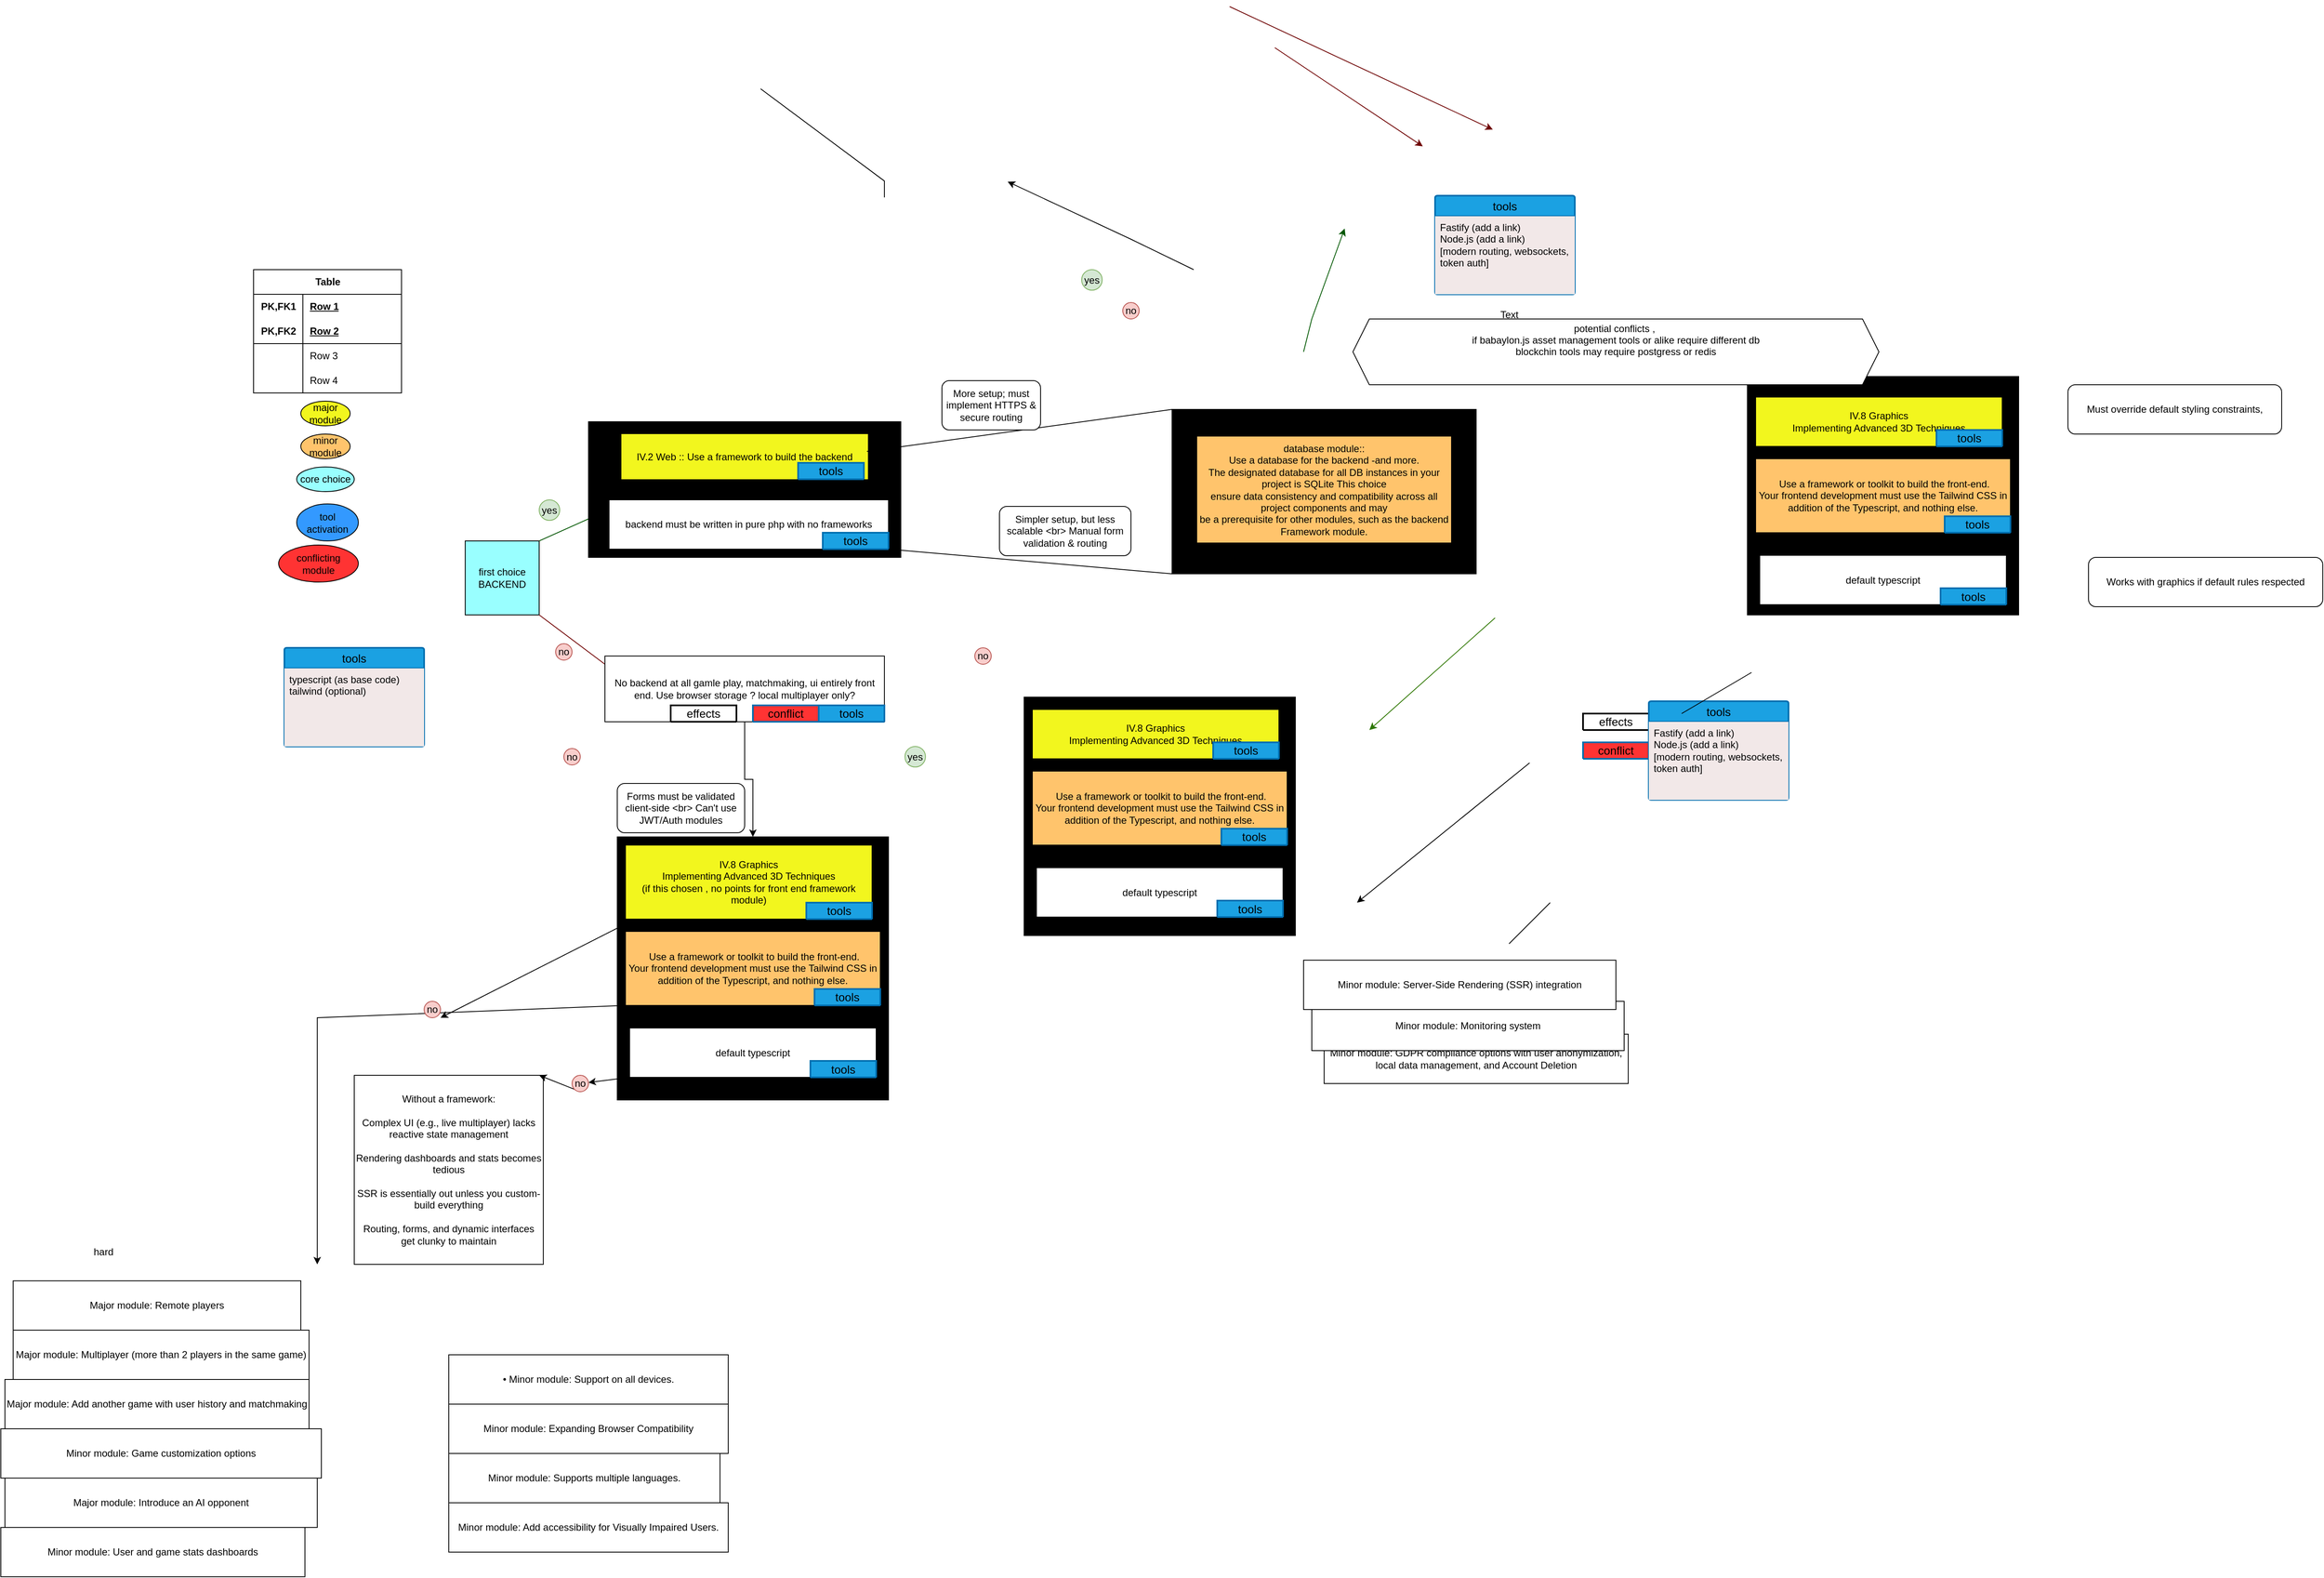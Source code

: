 <mxfile version="28.0.6">
  <diagram name="Page-1" id="Ymi0RUkjMWENUb1TxihJ">
    <mxGraphModel dx="1938" dy="1643" grid="1" gridSize="10" guides="1" tooltips="1" connect="1" arrows="1" fold="1" page="1" pageScale="1" pageWidth="850" pageHeight="1100" math="0" shadow="0">
      <root>
        <mxCell id="0" />
        <mxCell id="1" parent="0" />
        <mxCell id="C1lKtvfjvzhaC3hKCN_N-85" value="" style="rounded=0;whiteSpace=wrap;html=1;fillColor=light-dark(#99FFFF,#EDEDED);gradientColor=#FFFFFF;" parent="1" vertex="1">
          <mxGeometry x="890" y="40" width="370" height="200" as="geometry" />
        </mxCell>
        <mxCell id="C1lKtvfjvzhaC3hKCN_N-8" value="no" style="ellipse;whiteSpace=wrap;html=1;aspect=fixed;fillColor=#f8cecc;strokeColor=#b85450;" parent="1" vertex="1">
          <mxGeometry x="140" y="325" width="20" height="20" as="geometry" />
        </mxCell>
        <mxCell id="C1lKtvfjvzhaC3hKCN_N-7" value="yes" style="ellipse;whiteSpace=wrap;html=1;aspect=fixed;fillColor=#d5e8d4;strokeColor=#82b366;container=0;" parent="1" vertex="1">
          <mxGeometry x="120" y="150" width="25" height="25" as="geometry" />
        </mxCell>
        <mxCell id="C1lKtvfjvzhaC3hKCN_N-1" value="first choice&lt;div&gt;BACKEND&lt;/div&gt;" style="whiteSpace=wrap;html=1;aspect=fixed;fillColor=light-dark(#99FFFF,#EDEDED);" parent="1" vertex="1">
          <mxGeometry x="30" y="200" width="90" height="90" as="geometry" />
        </mxCell>
        <mxCell id="C1lKtvfjvzhaC3hKCN_N-3" value="" style="endArrow=none;html=1;rounded=0;exitX=1;exitY=0;exitDx=0;exitDy=0;fillColor=#008a00;strokeColor=#005700;entryX=0.007;entryY=0.709;entryDx=0;entryDy=0;entryPerimeter=0;" parent="1" source="C1lKtvfjvzhaC3hKCN_N-1" target="C1lKtvfjvzhaC3hKCN_N-22" edge="1">
          <mxGeometry width="50" height="50" relative="1" as="geometry">
            <mxPoint x="140" y="190" as="sourcePoint" />
            <mxPoint x="190" y="140" as="targetPoint" />
          </mxGeometry>
        </mxCell>
        <mxCell id="C1lKtvfjvzhaC3hKCN_N-4" value="" style="endArrow=none;html=1;rounded=0;exitX=1;exitY=1;exitDx=0;exitDy=0;fillColor=#a20025;strokeColor=#6F0000;" parent="1" source="C1lKtvfjvzhaC3hKCN_N-1" edge="1">
          <mxGeometry width="50" height="50" relative="1" as="geometry">
            <mxPoint x="140" y="290" as="sourcePoint" />
            <mxPoint x="200" y="350" as="targetPoint" />
          </mxGeometry>
        </mxCell>
        <mxCell id="C1lKtvfjvzhaC3hKCN_N-9" value="major module" style="ellipse;whiteSpace=wrap;html=1;fillColor=light-dark(#F2F61E,#EDEDED);" parent="1" vertex="1">
          <mxGeometry x="-170" y="30" width="60" height="30" as="geometry" />
        </mxCell>
        <mxCell id="C1lKtvfjvzhaC3hKCN_N-10" value="minor module" style="ellipse;whiteSpace=wrap;html=1;fillColor=light-dark(#FFC46C,#EDEDED);" parent="1" vertex="1">
          <mxGeometry x="-170" y="70" width="60" height="30" as="geometry" />
        </mxCell>
        <mxCell id="C1lKtvfjvzhaC3hKCN_N-14" value="core choice" style="ellipse;whiteSpace=wrap;html=1;fillColor=light-dark(#99FFFF,#EDEDED);" parent="1" vertex="1">
          <mxGeometry x="-175" y="110" width="70" height="30" as="geometry" />
        </mxCell>
        <mxCell id="C1lKtvfjvzhaC3hKCN_N-15" value="tool activation" style="ellipse;whiteSpace=wrap;html=1;fillColor=#3399FF;" parent="1" vertex="1">
          <mxGeometry x="-175" y="155" width="75" height="45" as="geometry" />
        </mxCell>
        <mxCell id="C1lKtvfjvzhaC3hKCN_N-110" style="edgeStyle=orthogonalEdgeStyle;rounded=0;orthogonalLoop=1;jettySize=auto;html=1;entryX=0.5;entryY=0;entryDx=0;entryDy=0;" parent="1" source="C1lKtvfjvzhaC3hKCN_N-34" target="C1lKtvfjvzhaC3hKCN_N-94" edge="1">
          <mxGeometry relative="1" as="geometry" />
        </mxCell>
        <mxCell id="C1lKtvfjvzhaC3hKCN_N-34" value="No backend at all gamle play, matchmaking, ui entirely front end. Use browser storage ? local multiplayer only?" style="rounded=0;whiteSpace=wrap;html=1;" parent="1" vertex="1">
          <mxGeometry x="200" y="340" width="340" height="80" as="geometry" />
        </mxCell>
        <mxCell id="C1lKtvfjvzhaC3hKCN_N-35" value="&lt;font style=&quot;color: rgb(0, 0, 0);&quot;&gt;tools&lt;/font&gt;" style="swimlane;childLayout=stackLayout;horizontal=1;startSize=25;horizontalStack=0;rounded=1;fontSize=14;fontStyle=0;strokeWidth=2;resizeParent=0;resizeLast=1;shadow=0;dashed=0;align=center;arcSize=4;whiteSpace=wrap;html=1;fillColor=#1ba1e2;fontColor=#ffffff;strokeColor=#006EAF;movable=1;resizable=1;rotatable=1;deletable=1;editable=1;locked=0;connectable=1;" parent="1" vertex="1" collapsed="1">
          <mxGeometry x="460" y="400" width="80" height="20" as="geometry">
            <mxRectangle x="460" y="400" width="170" height="120" as="alternateBounds" />
          </mxGeometry>
        </mxCell>
        <mxCell id="C1lKtvfjvzhaC3hKCN_N-36" value="" style="align=left;strokeColor=none;fillColor=light-dark(#f2e8e8, #ededed);spacingLeft=4;spacingRight=4;fontSize=12;verticalAlign=top;resizable=0;rotatable=0;part=1;html=1;whiteSpace=wrap;" parent="C1lKtvfjvzhaC3hKCN_N-35" vertex="1">
          <mxGeometry y="25" width="170" height="95" as="geometry" />
        </mxCell>
        <mxCell id="C1lKtvfjvzhaC3hKCN_N-43" value="&lt;font style=&quot;color: rgb(0, 0, 0);&quot;&gt;tools&lt;/font&gt;" style="swimlane;childLayout=stackLayout;horizontal=1;startSize=25;horizontalStack=0;rounded=1;fontSize=14;fontStyle=0;strokeWidth=2;resizeParent=0;resizeLast=1;shadow=0;dashed=0;align=center;arcSize=4;whiteSpace=wrap;html=1;fillColor=#1ba1e2;fontColor=#ffffff;strokeColor=#006EAF;movable=1;resizable=1;rotatable=1;deletable=1;editable=1;locked=0;connectable=1;" parent="1" vertex="1">
          <mxGeometry x="1210" y="-220" width="170" height="120" as="geometry">
            <mxRectangle x="770" y="140" width="80" height="20" as="alternateBounds" />
          </mxGeometry>
        </mxCell>
        <mxCell id="C1lKtvfjvzhaC3hKCN_N-44" value="Fastify (add a link)&lt;div&gt;Node.js (add a link)&lt;/div&gt;&lt;div&gt;[modern routing, websockets, token auth]&lt;/div&gt;" style="align=left;strokeColor=none;fillColor=light-dark(#f2e8e8, #ededed);spacingLeft=4;spacingRight=4;fontSize=12;verticalAlign=top;resizable=0;rotatable=0;part=1;html=1;whiteSpace=wrap;" parent="C1lKtvfjvzhaC3hKCN_N-43" vertex="1">
          <mxGeometry y="25" width="170" height="95" as="geometry" />
        </mxCell>
        <mxCell id="C1lKtvfjvzhaC3hKCN_N-47" value="conflicting module" style="ellipse;whiteSpace=wrap;html=1;fillColor=#FF3333;" parent="1" vertex="1">
          <mxGeometry x="-197" y="205" width="97" height="45" as="geometry" />
        </mxCell>
        <mxCell id="C1lKtvfjvzhaC3hKCN_N-51" value="Minor module: Supports multiple languages." style="rounded=0;whiteSpace=wrap;html=1;" parent="1" vertex="1">
          <mxGeometry x="10" y="1310" width="330" height="60" as="geometry" />
        </mxCell>
        <mxCell id="C1lKtvfjvzhaC3hKCN_N-52" value="Minor module: Add accessibility for Visually Impaired Users." style="rounded=0;whiteSpace=wrap;html=1;" parent="1" vertex="1">
          <mxGeometry x="10" y="1370" width="340" height="60" as="geometry" />
        </mxCell>
        <mxCell id="C1lKtvfjvzhaC3hKCN_N-53" value="• Minor module: Support on all devices." style="rounded=0;whiteSpace=wrap;html=1;" parent="1" vertex="1">
          <mxGeometry x="10" y="1190" width="340" height="60" as="geometry" />
        </mxCell>
        <mxCell id="C1lKtvfjvzhaC3hKCN_N-54" value="Minor module: Expanding Browser Compatibility" style="rounded=0;whiteSpace=wrap;html=1;" parent="1" vertex="1">
          <mxGeometry x="10" y="1250" width="340" height="60" as="geometry" />
        </mxCell>
        <mxCell id="C1lKtvfjvzhaC3hKCN_N-59" value="Major module: Remote players" style="rounded=0;whiteSpace=wrap;html=1;" parent="1" vertex="1">
          <mxGeometry x="-520" y="1100" width="350" height="60" as="geometry" />
        </mxCell>
        <mxCell id="C1lKtvfjvzhaC3hKCN_N-60" value="Major module: Multiplayer (more than 2 players in the same game)" style="rounded=0;whiteSpace=wrap;html=1;" parent="1" vertex="1">
          <mxGeometry x="-520" y="1160" width="360" height="60" as="geometry" />
        </mxCell>
        <mxCell id="C1lKtvfjvzhaC3hKCN_N-61" value="Major module: Add another game with user history and matchmaking" style="rounded=0;whiteSpace=wrap;html=1;" parent="1" vertex="1">
          <mxGeometry x="-530" y="1220" width="370" height="60" as="geometry" />
        </mxCell>
        <mxCell id="C1lKtvfjvzhaC3hKCN_N-62" value="Minor module: Game customization options" style="rounded=0;whiteSpace=wrap;html=1;" parent="1" vertex="1">
          <mxGeometry x="-535" y="1280" width="390" height="60" as="geometry" />
        </mxCell>
        <mxCell id="C1lKtvfjvzhaC3hKCN_N-63" value="Major module: Introduce an AI opponent" style="rounded=0;whiteSpace=wrap;html=1;" parent="1" vertex="1">
          <mxGeometry x="-530" y="1340" width="380" height="60" as="geometry" />
        </mxCell>
        <mxCell id="C1lKtvfjvzhaC3hKCN_N-64" value="Minor module: User and game stats dashboards" style="rounded=0;whiteSpace=wrap;html=1;" parent="1" vertex="1">
          <mxGeometry x="-535" y="1400" width="370" height="60" as="geometry" />
        </mxCell>
        <mxCell id="C1lKtvfjvzhaC3hKCN_N-65" value="Minor module: GDPR compliance options with user anonymization, local data management, and Account Deletion" style="rounded=0;whiteSpace=wrap;html=1;" parent="1" vertex="1">
          <mxGeometry x="1075" y="800" width="370" height="60" as="geometry" />
        </mxCell>
        <mxCell id="C1lKtvfjvzhaC3hKCN_N-66" value="Minor module: Monitoring system" style="rounded=0;whiteSpace=wrap;html=1;" parent="1" vertex="1">
          <mxGeometry x="1060" y="760" width="380" height="60" as="geometry" />
        </mxCell>
        <mxCell id="C1lKtvfjvzhaC3hKCN_N-67" value="Minor module: Server-Side Rendering (SSR) integration" style="rounded=0;whiteSpace=wrap;html=1;" parent="1" vertex="1">
          <mxGeometry x="1050" y="710" width="380" height="60" as="geometry" />
        </mxCell>
        <mxCell id="C1lKtvfjvzhaC3hKCN_N-68" value="&lt;div&gt;Without a framework:&lt;/div&gt;&lt;div&gt;&lt;br&gt;&lt;/div&gt;&lt;div&gt;Complex UI (e.g., live multiplayer) lacks reactive state management&lt;/div&gt;&lt;div&gt;&lt;br&gt;&lt;/div&gt;&lt;div&gt;Rendering dashboards and stats becomes tedious&lt;/div&gt;&lt;div&gt;&lt;br&gt;&lt;/div&gt;&lt;div&gt;SSR is essentially out unless you custom-build everything&lt;/div&gt;&lt;div&gt;&lt;br&gt;&lt;/div&gt;&lt;div&gt;Routing, forms, and dynamic interfaces get clunky to maintain&lt;/div&gt;" style="whiteSpace=wrap;html=1;aspect=fixed;" parent="1" vertex="1">
          <mxGeometry x="-105" y="850" width="230" height="230" as="geometry" />
        </mxCell>
        <mxCell id="C1lKtvfjvzhaC3hKCN_N-70" value="no" style="ellipse;whiteSpace=wrap;html=1;aspect=fixed;fillColor=#f8cecc;strokeColor=#b85450;" parent="1" vertex="1">
          <mxGeometry x="150" y="452.5" width="20" height="20" as="geometry" />
        </mxCell>
        <mxCell id="C1lKtvfjvzhaC3hKCN_N-71" value="" style="endArrow=none;html=1;rounded=0;" parent="1" edge="1">
          <mxGeometry width="50" height="50" relative="1" as="geometry">
            <mxPoint x="1300" y="690" as="sourcePoint" />
            <mxPoint x="1350" y="640" as="targetPoint" />
            <Array as="points">
              <mxPoint x="1320" y="670" />
            </Array>
          </mxGeometry>
        </mxCell>
        <mxCell id="C1lKtvfjvzhaC3hKCN_N-72" value="yes" style="ellipse;whiteSpace=wrap;html=1;aspect=fixed;fillColor=#d5e8d4;strokeColor=#82b366;container=0;" parent="1" vertex="1">
          <mxGeometry x="565" y="450" width="25" height="25" as="geometry" />
        </mxCell>
        <mxCell id="C1lKtvfjvzhaC3hKCN_N-73" value="effects" style="swimlane;childLayout=stackLayout;horizontal=1;startSize=30;horizontalStack=0;rounded=1;fontSize=14;fontStyle=0;strokeWidth=2;resizeParent=0;resizeLast=1;shadow=0;dashed=0;align=center;arcSize=4;whiteSpace=wrap;html=1;" parent="1" vertex="1" collapsed="1">
          <mxGeometry x="280" y="400" width="80" height="20" as="geometry">
            <mxRectangle x="80" y="390" width="275" height="320" as="alternateBounds" />
          </mxGeometry>
        </mxCell>
        <mxCell id="C1lKtvfjvzhaC3hKCN_N-74" value="&lt;div&gt;You are limited to client-side logic only&lt;/div&gt;&lt;div&gt;&lt;br&gt;&lt;/div&gt;&lt;div&gt;All multiplayer interactions are local-only&lt;/div&gt;&lt;div&gt;&lt;br&gt;&lt;/div&gt;&lt;div&gt;Tournament and player data is session-based, unless saved manually per client&lt;/div&gt;&lt;div&gt;&lt;br&gt;&lt;/div&gt;&lt;div&gt;You cannot offer persistent stats, history, or online profiles&lt;/div&gt;&lt;div&gt;&lt;br&gt;&lt;/div&gt;&lt;div&gt;You are bypassing backend-related security features like hashed password storage and JWT&lt;/div&gt;&lt;div&gt;&lt;br&gt;&lt;/div&gt;&lt;div&gt;Any additional modules requiring DB/API/backend must be disabled or replaced by local-only features&lt;/div&gt;" style="align=left;strokeColor=none;fillColor=none;spacingLeft=4;spacingRight=4;fontSize=12;verticalAlign=top;resizable=0;rotatable=0;part=1;html=1;whiteSpace=wrap;" parent="C1lKtvfjvzhaC3hKCN_N-73" vertex="1">
          <mxGeometry y="30" width="275" height="290" as="geometry" />
        </mxCell>
        <mxCell id="C1lKtvfjvzhaC3hKCN_N-75" value="&lt;font style=&quot;color: rgb(0, 0, 0);&quot;&gt;conflict&lt;/font&gt;" style="swimlane;childLayout=stackLayout;horizontal=1;startSize=25;horizontalStack=0;rounded=1;fontSize=14;fontStyle=0;strokeWidth=2;resizeParent=0;resizeLast=1;shadow=0;dashed=0;align=center;arcSize=4;whiteSpace=wrap;html=1;fillColor=#FF3333;fontColor=#ffffff;strokeColor=#006EAF;movable=1;resizable=1;rotatable=1;deletable=1;editable=1;locked=0;connectable=1;" parent="1" vertex="1" collapsed="1">
          <mxGeometry x="1390" y="445" width="80" height="20" as="geometry">
            <mxRectangle x="970" y="490" width="280" height="560" as="alternateBounds" />
          </mxGeometry>
        </mxCell>
        <mxCell id="C1lKtvfjvzhaC3hKCN_N-76" value="IV.2 Web&amp;nbsp;&lt;div&gt;-&amp;nbsp;Major module: Use a framework to build the backend&lt;br&gt;&lt;div&gt;- Minor module: Use a database for the backend -and more.&lt;div&gt;-&amp;nbsp;Major module: Store the score of a tournament in the Blockchain&lt;/div&gt;&lt;div&gt;&lt;br&gt;&lt;/div&gt;&lt;div&gt;user management&lt;/div&gt;&lt;div&gt;-&amp;nbsp;Major module: Standard user management, authentication, users across tournaments&lt;/div&gt;&lt;div&gt;-&amp;nbsp;Major module: Implementing a remote authentication&lt;/div&gt;&lt;div&gt;gameplay ans user exp&lt;/div&gt;&lt;div&gt;-Major module: Live chat&lt;br&gt;&lt;div&gt;&lt;br&gt;&lt;/div&gt;&lt;div&gt;cybersecurity&lt;/div&gt;&lt;div&gt;-&amp;nbsp;&lt;span style=&quot;background-color: transparent;&quot;&gt;Major module: Implement WAF/ModSecurity with a hardened configuration and HashiCorp Vault for secrets management&lt;/span&gt;&lt;/div&gt;&lt;div&gt;- Major module: Implement Two-Factor Authentication (2FA) and JWT&lt;/div&gt;&lt;div&gt;&lt;br&gt;&lt;/div&gt;&lt;/div&gt;&lt;/div&gt;&lt;/div&gt;&lt;div&gt;devops&lt;/div&gt;&lt;div&gt;&lt;div&gt;- Major module: Infrastructure setup for log management&lt;/div&gt;&lt;div&gt;- Major module: Designing the backend as microservices&lt;/div&gt;&lt;/div&gt;&lt;div&gt;&lt;br&gt;&lt;/div&gt;&lt;div&gt;server side pong&lt;/div&gt;&lt;div&gt;-&amp;nbsp;&lt;span style=&quot;background-color: transparent;&quot;&gt;Major module: Replace basic Pong with server-side Pong and implement an API&lt;/span&gt;&lt;/div&gt;&lt;div&gt;- Major module: Enabling Pong gameplay via CLI against web users with API integration&lt;/div&gt;" style="align=left;strokeColor=none;fillColor=light-dark(#f2e8e8, #ededed);spacingLeft=4;spacingRight=4;fontSize=12;verticalAlign=top;resizable=0;rotatable=0;part=1;html=1;whiteSpace=wrap;" parent="C1lKtvfjvzhaC3hKCN_N-75" vertex="1">
          <mxGeometry y="25" width="280" height="535" as="geometry" />
        </mxCell>
        <mxCell id="C1lKtvfjvzhaC3hKCN_N-77" value="effects" style="swimlane;childLayout=stackLayout;horizontal=1;startSize=30;horizontalStack=0;rounded=1;fontSize=14;fontStyle=0;strokeWidth=2;resizeParent=0;resizeLast=1;shadow=0;dashed=0;align=center;arcSize=4;whiteSpace=wrap;html=1;" parent="1" vertex="1" collapsed="1">
          <mxGeometry x="1390" y="410" width="80" height="20" as="geometry">
            <mxRectangle x="80" y="390" width="275" height="320" as="alternateBounds" />
          </mxGeometry>
        </mxCell>
        <mxCell id="C1lKtvfjvzhaC3hKCN_N-78" value="&lt;div&gt;You are limited to client-side logic only&lt;/div&gt;&lt;div&gt;&lt;br&gt;&lt;/div&gt;&lt;div&gt;All multiplayer interactions are local-only&lt;/div&gt;&lt;div&gt;&lt;br&gt;&lt;/div&gt;&lt;div&gt;Tournament and player data is session-based, unless saved manually per client&lt;/div&gt;&lt;div&gt;&lt;br&gt;&lt;/div&gt;&lt;div&gt;You cannot offer persistent stats, history, or online profiles&lt;/div&gt;&lt;div&gt;&lt;br&gt;&lt;/div&gt;&lt;div&gt;You are bypassing backend-related security features like hashed password storage and JWT&lt;/div&gt;&lt;div&gt;&lt;br&gt;&lt;/div&gt;&lt;div&gt;Any additional modules requiring DB/API/backend must be disabled or replaced by local-only features&lt;/div&gt;" style="align=left;strokeColor=none;fillColor=none;spacingLeft=4;spacingRight=4;fontSize=12;verticalAlign=top;resizable=0;rotatable=0;part=1;html=1;whiteSpace=wrap;" parent="C1lKtvfjvzhaC3hKCN_N-77" vertex="1">
          <mxGeometry y="30" width="275" height="290" as="geometry" />
        </mxCell>
        <mxCell id="C1lKtvfjvzhaC3hKCN_N-80" value="" style="rounded=0;whiteSpace=wrap;html=1;fillColor=light-dark(#99FFFF,#EDEDED);gradientColor=#FFFFFF;" parent="1" vertex="1">
          <mxGeometry x="1590" width="330" height="290" as="geometry" />
        </mxCell>
        <mxCell id="C1lKtvfjvzhaC3hKCN_N-40" value="&lt;div&gt;&amp;nbsp;Use a framework or toolkit to build the front-end.&lt;/div&gt;&lt;div&gt;Your frontend development must use the Tailwind CSS in addition of the Typescript, and nothing else.&lt;/div&gt;" style="rounded=0;whiteSpace=wrap;html=1;fillColor=light-dark(#FFC46C,#EDEDED);" parent="1" vertex="1">
          <mxGeometry x="1600" y="100" width="310" height="90" as="geometry" />
        </mxCell>
        <mxCell id="C1lKtvfjvzhaC3hKCN_N-41" value="&lt;font style=&quot;color: rgb(0, 0, 0);&quot;&gt;tools&lt;/font&gt;" style="swimlane;childLayout=stackLayout;horizontal=1;startSize=25;horizontalStack=0;rounded=1;fontSize=14;fontStyle=0;strokeWidth=2;resizeParent=0;resizeLast=1;shadow=0;dashed=0;align=center;arcSize=4;whiteSpace=wrap;html=1;fillColor=#1ba1e2;fontColor=#ffffff;strokeColor=#006EAF;movable=1;resizable=1;rotatable=1;deletable=1;editable=1;locked=0;connectable=1;" parent="1" vertex="1">
          <mxGeometry x="1470" y="395" width="170" height="120" as="geometry">
            <mxRectangle x="1470" y="70" width="80" height="20" as="alternateBounds" />
          </mxGeometry>
        </mxCell>
        <mxCell id="C1lKtvfjvzhaC3hKCN_N-42" value="Fastify (add a link)&lt;div&gt;Node.js (add a link)&lt;/div&gt;&lt;div&gt;[modern routing, websockets, token auth]&lt;/div&gt;" style="align=left;strokeColor=none;fillColor=light-dark(#f2e8e8, #ededed);spacingLeft=4;spacingRight=4;fontSize=12;verticalAlign=top;resizable=0;rotatable=0;part=1;html=1;whiteSpace=wrap;" parent="C1lKtvfjvzhaC3hKCN_N-41" vertex="1">
          <mxGeometry y="25" width="170" height="95" as="geometry" />
        </mxCell>
        <mxCell id="C1lKtvfjvzhaC3hKCN_N-81" value="&lt;div&gt;IV.8 Graphics&lt;/div&gt;&lt;div&gt;Implementing Advanced 3D Techniques&lt;/div&gt;" style="rounded=0;whiteSpace=wrap;html=1;fillColor=light-dark(#F2F61E,#EDEDED);" parent="1" vertex="1">
          <mxGeometry x="1600" y="25" width="300" height="60" as="geometry" />
        </mxCell>
        <mxCell id="C1lKtvfjvzhaC3hKCN_N-82" value="default typescript" style="rounded=0;whiteSpace=wrap;html=1;" parent="1" vertex="1">
          <mxGeometry x="1605" y="217.5" width="300" height="60" as="geometry" />
        </mxCell>
        <mxCell id="C1lKtvfjvzhaC3hKCN_N-87" value="Text" style="text;html=1;align=center;verticalAlign=middle;resizable=0;points=[];autosize=1;strokeColor=none;fillColor=none;" parent="1" vertex="1">
          <mxGeometry x="1275" y="-90" width="50" height="30" as="geometry" />
        </mxCell>
        <mxCell id="C1lKtvfjvzhaC3hKCN_N-94" value="" style="rounded=0;whiteSpace=wrap;html=1;fillColor=light-dark(#99FFFF,#EDEDED);gradientColor=#FFFFFF;" parent="1" vertex="1">
          <mxGeometry x="215" y="560" width="330" height="320" as="geometry" />
        </mxCell>
        <mxCell id="C1lKtvfjvzhaC3hKCN_N-95" value="&lt;div&gt;&amp;nbsp;Use a framework or toolkit to build the front-end.&lt;/div&gt;&lt;div&gt;Your frontend development must use the Tailwind CSS in addition of the Typescript, and nothing else.&lt;/div&gt;" style="rounded=0;whiteSpace=wrap;html=1;fillColor=light-dark(#FFC46C,#EDEDED);" parent="1" vertex="1">
          <mxGeometry x="225" y="675" width="310" height="90" as="geometry" />
        </mxCell>
        <mxCell id="C1lKtvfjvzhaC3hKCN_N-96" value="&lt;div&gt;IV.8 Graphics&lt;/div&gt;&lt;div&gt;Implementing Advanced 3D Techniques&lt;/div&gt;&lt;div&gt;(if this chosen , no points for front end framework module)&lt;/div&gt;" style="rounded=0;whiteSpace=wrap;html=1;fillColor=light-dark(#F2F61E,#EDEDED);" parent="1" vertex="1">
          <mxGeometry x="225" y="570" width="300" height="90" as="geometry" />
        </mxCell>
        <mxCell id="C1lKtvfjvzhaC3hKCN_N-97" value="default typescript" style="rounded=0;whiteSpace=wrap;html=1;" parent="1" vertex="1">
          <mxGeometry x="230" y="792.5" width="300" height="60" as="geometry" />
        </mxCell>
        <mxCell id="C1lKtvfjvzhaC3hKCN_N-98" value="&lt;font style=&quot;color: rgb(0, 0, 0);&quot;&gt;tools&lt;/font&gt;" style="swimlane;childLayout=stackLayout;horizontal=1;startSize=25;horizontalStack=0;rounded=1;fontSize=14;fontStyle=0;strokeWidth=2;resizeParent=0;resizeLast=1;shadow=0;dashed=0;align=center;arcSize=4;whiteSpace=wrap;html=1;fillColor=#1ba1e2;fontColor=#ffffff;strokeColor=#006EAF;movable=1;resizable=1;rotatable=1;deletable=1;editable=1;locked=0;connectable=1;" parent="1" vertex="1" collapsed="1">
          <mxGeometry x="445" y="640" width="80" height="20" as="geometry">
            <mxRectangle x="-90" y="490" width="170" height="120" as="alternateBounds" />
          </mxGeometry>
        </mxCell>
        <mxCell id="C1lKtvfjvzhaC3hKCN_N-99" value="typescript&lt;div&gt;Babylon.js&lt;br&gt;&lt;div&gt;tailwind (optional)&lt;/div&gt;&lt;/div&gt;" style="align=left;strokeColor=none;fillColor=light-dark(#f2e8e8, #ededed);spacingLeft=4;spacingRight=4;fontSize=12;verticalAlign=top;resizable=0;rotatable=0;part=1;html=1;whiteSpace=wrap;" parent="C1lKtvfjvzhaC3hKCN_N-98" vertex="1">
          <mxGeometry y="25" width="170" height="95" as="geometry" />
        </mxCell>
        <mxCell id="C1lKtvfjvzhaC3hKCN_N-100" value="&lt;font style=&quot;color: rgb(0, 0, 0);&quot;&gt;tools&lt;/font&gt;" style="swimlane;childLayout=stackLayout;horizontal=1;startSize=25;horizontalStack=0;rounded=1;fontSize=14;fontStyle=0;strokeWidth=2;resizeParent=0;resizeLast=1;shadow=0;dashed=0;align=center;arcSize=4;whiteSpace=wrap;html=1;fillColor=#1ba1e2;fontColor=#ffffff;strokeColor=#006EAF;movable=1;resizable=1;rotatable=1;deletable=1;editable=1;locked=0;connectable=1;" parent="1" vertex="1" collapsed="1">
          <mxGeometry x="455" y="745" width="80" height="20" as="geometry">
            <mxRectangle x="-190" y="580" width="170" height="120" as="alternateBounds" />
          </mxGeometry>
        </mxCell>
        <mxCell id="C1lKtvfjvzhaC3hKCN_N-101" value="typescript&amp;nbsp;&lt;div&gt;tailwind css&amp;nbsp;&lt;/div&gt;&lt;div&gt;ONLY&lt;/div&gt;" style="align=left;strokeColor=none;fillColor=light-dark(#f2e8e8, #ededed);spacingLeft=4;spacingRight=4;fontSize=12;verticalAlign=top;resizable=0;rotatable=0;part=1;html=1;whiteSpace=wrap;" parent="C1lKtvfjvzhaC3hKCN_N-100" vertex="1">
          <mxGeometry y="25" width="170" height="95" as="geometry" />
        </mxCell>
        <mxCell id="C1lKtvfjvzhaC3hKCN_N-29" value="&lt;font style=&quot;color: rgb(0, 0, 0);&quot;&gt;tools&lt;/font&gt;" style="swimlane;childLayout=stackLayout;horizontal=1;startSize=25;horizontalStack=0;rounded=1;fontSize=14;fontStyle=0;strokeWidth=2;resizeParent=0;resizeLast=1;shadow=0;dashed=0;align=center;arcSize=4;whiteSpace=wrap;html=1;fillColor=#1ba1e2;fontColor=#ffffff;strokeColor=#006EAF;movable=1;resizable=1;rotatable=1;deletable=1;editable=1;locked=0;connectable=1;" parent="1" vertex="1" collapsed="1">
          <mxGeometry x="450" y="832.5" width="80" height="20" as="geometry">
            <mxRectangle x="440" y="722.5" width="170" height="120" as="alternateBounds" />
          </mxGeometry>
        </mxCell>
        <mxCell id="C1lKtvfjvzhaC3hKCN_N-30" value="typescript (as base code)&lt;div&gt;tailwind (optional)&lt;/div&gt;&lt;div&gt;free to choose others&lt;/div&gt;" style="align=left;strokeColor=none;fillColor=light-dark(#f2e8e8, #ededed);spacingLeft=4;spacingRight=4;fontSize=12;verticalAlign=top;resizable=0;rotatable=0;part=1;html=1;whiteSpace=wrap;" parent="C1lKtvfjvzhaC3hKCN_N-29" vertex="1">
          <mxGeometry y="25" width="170" height="95" as="geometry" />
        </mxCell>
        <mxCell id="C1lKtvfjvzhaC3hKCN_N-102" value="&lt;font style=&quot;color: rgb(0, 0, 0);&quot;&gt;tools&lt;/font&gt;" style="swimlane;childLayout=stackLayout;horizontal=1;startSize=25;horizontalStack=0;rounded=1;fontSize=14;fontStyle=0;strokeWidth=2;resizeParent=0;resizeLast=1;shadow=0;dashed=0;align=center;arcSize=4;whiteSpace=wrap;html=1;fillColor=#1ba1e2;fontColor=#ffffff;strokeColor=#006EAF;movable=1;resizable=1;rotatable=1;deletable=1;editable=1;locked=0;connectable=1;" parent="1" vertex="1">
          <mxGeometry x="-190" y="330" width="170" height="120" as="geometry">
            <mxRectangle x="-90" y="490" width="80" height="20" as="alternateBounds" />
          </mxGeometry>
        </mxCell>
        <mxCell id="C1lKtvfjvzhaC3hKCN_N-103" value="typescript (as base code)&lt;div&gt;tailwind (optional)&lt;/div&gt;" style="align=left;strokeColor=none;fillColor=light-dark(#f2e8e8, #ededed);spacingLeft=4;spacingRight=4;fontSize=12;verticalAlign=top;resizable=0;rotatable=0;part=1;html=1;whiteSpace=wrap;" parent="C1lKtvfjvzhaC3hKCN_N-102" vertex="1">
          <mxGeometry y="25" width="170" height="95" as="geometry" />
        </mxCell>
        <mxCell id="C1lKtvfjvzhaC3hKCN_N-104" value="&lt;font style=&quot;color: rgb(0, 0, 0);&quot;&gt;tools&lt;/font&gt;" style="swimlane;childLayout=stackLayout;horizontal=1;startSize=25;horizontalStack=0;rounded=1;fontSize=14;fontStyle=0;strokeWidth=2;resizeParent=0;resizeLast=1;shadow=0;dashed=0;align=center;arcSize=4;whiteSpace=wrap;html=1;fillColor=#1ba1e2;fontColor=#ffffff;strokeColor=#006EAF;movable=1;resizable=1;rotatable=1;deletable=1;editable=1;locked=0;connectable=1;" parent="1" vertex="1" collapsed="1">
          <mxGeometry x="1820" y="65" width="80" height="20" as="geometry">
            <mxRectangle x="-90" y="490" width="170" height="120" as="alternateBounds" />
          </mxGeometry>
        </mxCell>
        <mxCell id="C1lKtvfjvzhaC3hKCN_N-105" value="typescript&lt;div&gt;Babylon.js&lt;br&gt;&lt;div&gt;tailwind (optional)&lt;/div&gt;&lt;/div&gt;" style="align=left;strokeColor=none;fillColor=light-dark(#f2e8e8, #ededed);spacingLeft=4;spacingRight=4;fontSize=12;verticalAlign=top;resizable=0;rotatable=0;part=1;html=1;whiteSpace=wrap;" parent="C1lKtvfjvzhaC3hKCN_N-104" vertex="1">
          <mxGeometry y="25" width="170" height="95" as="geometry" />
        </mxCell>
        <mxCell id="C1lKtvfjvzhaC3hKCN_N-106" value="&lt;font style=&quot;color: rgb(0, 0, 0);&quot;&gt;tools&lt;/font&gt;" style="swimlane;childLayout=stackLayout;horizontal=1;startSize=25;horizontalStack=0;rounded=1;fontSize=14;fontStyle=0;strokeWidth=2;resizeParent=0;resizeLast=1;shadow=0;dashed=0;align=center;arcSize=4;whiteSpace=wrap;html=1;fillColor=#1ba1e2;fontColor=#ffffff;strokeColor=#006EAF;movable=1;resizable=1;rotatable=1;deletable=1;editable=1;locked=0;connectable=1;" parent="1" vertex="1" collapsed="1">
          <mxGeometry x="1830" y="170" width="80" height="20" as="geometry">
            <mxRectangle x="-190" y="580" width="170" height="120" as="alternateBounds" />
          </mxGeometry>
        </mxCell>
        <mxCell id="C1lKtvfjvzhaC3hKCN_N-107" value="typescript&amp;nbsp;&lt;div&gt;tailwind css&amp;nbsp;&lt;/div&gt;&lt;div&gt;ONLY&lt;/div&gt;" style="align=left;strokeColor=none;fillColor=light-dark(#f2e8e8, #ededed);spacingLeft=4;spacingRight=4;fontSize=12;verticalAlign=top;resizable=0;rotatable=0;part=1;html=1;whiteSpace=wrap;" parent="C1lKtvfjvzhaC3hKCN_N-106" vertex="1">
          <mxGeometry y="25" width="170" height="95" as="geometry" />
        </mxCell>
        <mxCell id="C1lKtvfjvzhaC3hKCN_N-108" value="&lt;font style=&quot;color: rgb(0, 0, 0);&quot;&gt;tools&lt;/font&gt;" style="swimlane;childLayout=stackLayout;horizontal=1;startSize=25;horizontalStack=0;rounded=1;fontSize=14;fontStyle=0;strokeWidth=2;resizeParent=0;resizeLast=1;shadow=0;dashed=0;align=center;arcSize=4;whiteSpace=wrap;html=1;fillColor=#1ba1e2;fontColor=#ffffff;strokeColor=#006EAF;movable=1;resizable=1;rotatable=1;deletable=1;editable=1;locked=0;connectable=1;" parent="1" vertex="1" collapsed="1">
          <mxGeometry x="1825" y="257.5" width="80" height="20" as="geometry">
            <mxRectangle x="-210" y="340" width="170" height="120" as="alternateBounds" />
          </mxGeometry>
        </mxCell>
        <mxCell id="C1lKtvfjvzhaC3hKCN_N-109" value="typescript (as base code)&lt;div&gt;tailwind (optional)&lt;/div&gt;" style="align=left;strokeColor=none;fillColor=light-dark(#f2e8e8, #ededed);spacingLeft=4;spacingRight=4;fontSize=12;verticalAlign=top;resizable=0;rotatable=0;part=1;html=1;whiteSpace=wrap;" parent="C1lKtvfjvzhaC3hKCN_N-108" vertex="1">
          <mxGeometry y="25" width="170" height="95" as="geometry" />
        </mxCell>
        <mxCell id="C1lKtvfjvzhaC3hKCN_N-111" value="" style="endArrow=classic;html=1;rounded=0;exitX=0;exitY=1;exitDx=0;exitDy=0;" parent="1" source="C1lKtvfjvzhaC3hKCN_N-112" edge="1">
          <mxGeometry width="50" height="50" relative="1" as="geometry">
            <mxPoint x="210" y="850" as="sourcePoint" />
            <mxPoint x="120" y="850" as="targetPoint" />
          </mxGeometry>
        </mxCell>
        <mxCell id="C1lKtvfjvzhaC3hKCN_N-113" value="" style="endArrow=classic;html=1;rounded=0;exitX=0;exitY=1;exitDx=0;exitDy=0;" parent="1" source="C1lKtvfjvzhaC3hKCN_N-97" target="C1lKtvfjvzhaC3hKCN_N-112" edge="1">
          <mxGeometry width="50" height="50" relative="1" as="geometry">
            <mxPoint x="220" y="743" as="sourcePoint" />
            <mxPoint x="120" y="850" as="targetPoint" />
          </mxGeometry>
        </mxCell>
        <mxCell id="C1lKtvfjvzhaC3hKCN_N-112" value="no" style="ellipse;whiteSpace=wrap;html=1;aspect=fixed;fillColor=#f8cecc;strokeColor=#b85450;" parent="1" vertex="1">
          <mxGeometry x="160" y="850" width="20" height="20" as="geometry" />
        </mxCell>
        <mxCell id="C1lKtvfjvzhaC3hKCN_N-114" value="" style="endArrow=classic;html=1;rounded=0;exitX=0;exitY=1;exitDx=0;exitDy=0;" parent="1" source="C1lKtvfjvzhaC3hKCN_N-95" edge="1">
          <mxGeometry width="50" height="50" relative="1" as="geometry">
            <mxPoint x="50" y="690" as="sourcePoint" />
            <mxPoint x="-150" y="1080" as="targetPoint" />
            <Array as="points">
              <mxPoint x="-150" y="780" />
            </Array>
          </mxGeometry>
        </mxCell>
        <mxCell id="C1lKtvfjvzhaC3hKCN_N-115" value="no" style="ellipse;whiteSpace=wrap;html=1;aspect=fixed;fillColor=#f8cecc;strokeColor=#b85450;" parent="1" vertex="1">
          <mxGeometry x="-20" y="760" width="20" height="20" as="geometry" />
        </mxCell>
        <mxCell id="C1lKtvfjvzhaC3hKCN_N-116" value="" style="endArrow=classic;html=1;rounded=0;exitX=0.021;exitY=1.031;exitDx=0;exitDy=0;exitPerimeter=0;" parent="1" source="C1lKtvfjvzhaC3hKCN_N-96" edge="1">
          <mxGeometry width="50" height="50" relative="1" as="geometry">
            <mxPoint x="70" y="540" as="sourcePoint" />
            <mxPoint y="780" as="targetPoint" />
          </mxGeometry>
        </mxCell>
        <mxCell id="C1lKtvfjvzhaC3hKCN_N-48" value="&lt;font style=&quot;color: rgb(0, 0, 0);&quot;&gt;conflict&lt;/font&gt;" style="swimlane;childLayout=stackLayout;horizontal=1;startSize=25;horizontalStack=0;rounded=1;fontSize=14;fontStyle=0;strokeWidth=2;resizeParent=0;resizeLast=1;shadow=0;dashed=0;align=center;arcSize=4;whiteSpace=wrap;html=1;fillColor=#FF3333;fontColor=#ffffff;strokeColor=#006EAF;movable=1;resizable=1;rotatable=1;deletable=1;editable=1;locked=0;connectable=1;" parent="1" vertex="1" collapsed="1">
          <mxGeometry x="380" y="400" width="80" height="20" as="geometry">
            <mxRectangle x="380" y="400" width="280" height="680" as="alternateBounds" />
          </mxGeometry>
        </mxCell>
        <mxCell id="C1lKtvfjvzhaC3hKCN_N-49" value="IV.2 Web&amp;nbsp;&lt;div&gt;-&amp;nbsp;Major module: Use a framework to build the backend&lt;br&gt;&lt;div&gt;- Minor module: Use a database for the backend -and more.&lt;div&gt;-&amp;nbsp;Major module: Store the score of a tournament in the Blockchain&lt;/div&gt;&lt;div&gt;&lt;br&gt;&lt;/div&gt;&lt;div&gt;user management&lt;/div&gt;&lt;div&gt;-&amp;nbsp;Major module: Standard user management, authentication, users across tournaments&lt;/div&gt;&lt;div&gt;-&amp;nbsp;Major module: Implementing a remote authentication&lt;/div&gt;&lt;div&gt;gameplay ans user exp&lt;/div&gt;&lt;div&gt;-Major module: Live chat&lt;br&gt;&lt;div&gt;&lt;br&gt;&lt;/div&gt;&lt;div&gt;cybersecurity&lt;/div&gt;&lt;div&gt;-&amp;nbsp;&lt;span style=&quot;background-color: transparent;&quot;&gt;Major module: Implement WAF/ModSecurity with a hardened configuration and HashiCorp Vault for secrets management&lt;/span&gt;&lt;/div&gt;&lt;div&gt;- Major module: Implement Two-Factor Authentication (2FA) and JWT&lt;/div&gt;&lt;div&gt;-&amp;nbsp;&lt;span style=&quot;background-color: transparent;&quot;&gt;Minor module: GDPR compliance options with user anonymization, local&lt;/span&gt;&lt;/div&gt;&lt;div&gt;data management, and Account Deletion.&lt;/div&gt;&lt;div&gt;&lt;br&gt;&lt;/div&gt;&lt;/div&gt;&lt;/div&gt;&lt;/div&gt;&lt;div&gt;devops&lt;/div&gt;&lt;div&gt;&lt;div&gt;- Major module: Infrastructure setup for log management&lt;/div&gt;&lt;div&gt;- Major module: Designing the backend as microservices&lt;/div&gt;&lt;/div&gt;&lt;div&gt;- Minor module: Monitoring system.&lt;/div&gt;&lt;div&gt;&lt;br&gt;&lt;/div&gt;&lt;div&gt;IV.9 Accessibility&lt;/div&gt;&lt;div&gt;-&amp;nbsp;Minor module: Server-Side Rendering (SSR) Integration.&lt;/div&gt;&lt;div&gt;&lt;br&gt;&lt;/div&gt;&lt;div&gt;server side pong&lt;/div&gt;&lt;div&gt;-&amp;nbsp;&lt;span style=&quot;background-color: transparent;&quot;&gt;Major module: Replace basic Pong with server-side Pong and implement an API&lt;/span&gt;&lt;/div&gt;&lt;div&gt;- Major module: Enabling Pong gameplay via CLI against web users with API integration&lt;/div&gt;&lt;div&gt;&lt;br&gt;&lt;/div&gt;&lt;div&gt;files on why these contradict will be added later&lt;/div&gt;" style="align=left;strokeColor=none;fillColor=light-dark(#f2e8e8, #ededed);spacingLeft=4;spacingRight=4;fontSize=12;verticalAlign=top;resizable=0;rotatable=0;part=1;html=1;whiteSpace=wrap;" parent="C1lKtvfjvzhaC3hKCN_N-48" vertex="1">
          <mxGeometry y="25" width="280" height="655" as="geometry" />
        </mxCell>
        <mxCell id="C1lKtvfjvzhaC3hKCN_N-22" value="" style="rounded=0;whiteSpace=wrap;html=1;fillColor=light-dark(#99FFFF,#EDEDED);gradientColor=#FFFFFF;movable=1;resizable=1;rotatable=1;deletable=1;editable=1;locked=0;connectable=1;" parent="1" vertex="1">
          <mxGeometry x="180" y="55" width="380" height="165" as="geometry" />
        </mxCell>
        <mxCell id="C1lKtvfjvzhaC3hKCN_N-12" value="backend must be written in pure php with no frameworks" style="rounded=0;whiteSpace=wrap;html=1;movable=1;resizable=1;rotatable=1;deletable=1;editable=1;locked=0;connectable=1;" parent="1" vertex="1">
          <mxGeometry x="205" y="150" width="340" height="60" as="geometry" />
        </mxCell>
        <mxCell id="C1lKtvfjvzhaC3hKCN_N-13" value="&lt;div style=&quot;&quot;&gt;IV.2 Web :: Use a framework&amp;nbsp;&lt;span style=&quot;background-color: transparent; color: light-dark(rgb(0, 0, 0), rgb(255, 255, 255));&quot;&gt;to build the backend&lt;/span&gt;&lt;/div&gt;" style="rounded=0;whiteSpace=wrap;html=1;fillColor=light-dark(#F2F61E,#EDEDED);gradientColor=none;gradientDirection=east;align=center;strokeColor=none;movable=1;resizable=1;rotatable=1;deletable=1;editable=1;locked=0;connectable=1;" parent="1" vertex="1">
          <mxGeometry x="220" y="70" width="300" height="55" as="geometry" />
        </mxCell>
        <mxCell id="C1lKtvfjvzhaC3hKCN_N-19" value="&lt;font style=&quot;color: rgb(0, 0, 0);&quot;&gt;tools&lt;/font&gt;" style="swimlane;childLayout=stackLayout;horizontal=1;startSize=25;horizontalStack=0;rounded=1;fontSize=14;fontStyle=0;strokeWidth=2;resizeParent=0;resizeLast=1;shadow=0;dashed=0;align=center;arcSize=4;whiteSpace=wrap;html=1;fillColor=#1ba1e2;fontColor=#ffffff;strokeColor=#006EAF;movable=1;resizable=1;rotatable=1;deletable=1;editable=1;locked=0;connectable=1;" parent="1" vertex="1" collapsed="1">
          <mxGeometry x="435" y="105" width="80" height="20" as="geometry">
            <mxRectangle x="435" y="105" width="230" height="120" as="alternateBounds" />
          </mxGeometry>
        </mxCell>
        <mxCell id="C1lKtvfjvzhaC3hKCN_N-20" value="Fastify (add a link)&lt;div&gt;Node.js (add a link)&lt;/div&gt;&lt;div&gt;[modern routing, websockets, token auth]&lt;/div&gt;" style="align=left;strokeColor=none;fillColor=light-dark(#f2e8e8, #ededed);spacingLeft=4;spacingRight=4;fontSize=12;verticalAlign=top;resizable=0;rotatable=0;part=1;html=1;whiteSpace=wrap;" parent="C1lKtvfjvzhaC3hKCN_N-19" vertex="1">
          <mxGeometry y="25" width="230" height="95" as="geometry" />
        </mxCell>
        <mxCell id="C1lKtvfjvzhaC3hKCN_N-26" value="&lt;font style=&quot;color: rgb(0, 0, 0);&quot;&gt;tools&lt;/font&gt;" style="swimlane;childLayout=stackLayout;horizontal=1;startSize=25;horizontalStack=0;rounded=1;fontSize=14;fontStyle=0;strokeWidth=2;resizeParent=0;resizeLast=1;shadow=0;dashed=0;align=center;arcSize=4;whiteSpace=wrap;html=1;fillColor=#1ba1e2;fontColor=#ffffff;strokeColor=#006EAF;movable=1;resizable=1;rotatable=1;deletable=1;editable=1;locked=0;connectable=1;" parent="1" vertex="1" collapsed="1">
          <mxGeometry x="465" y="190" width="80" height="20" as="geometry">
            <mxRectangle x="290" y="55" width="230" height="120" as="alternateBounds" />
          </mxGeometry>
        </mxCell>
        <mxCell id="C1lKtvfjvzhaC3hKCN_N-27" value="Pure PHP and native tools&lt;div&gt;[manual routing, sessions]&lt;/div&gt;" style="align=left;strokeColor=none;fillColor=light-dark(#f2e8e8, #ededed);spacingLeft=4;spacingRight=4;fontSize=12;verticalAlign=top;resizable=0;rotatable=0;part=1;html=1;whiteSpace=wrap;" parent="C1lKtvfjvzhaC3hKCN_N-26" vertex="1">
          <mxGeometry y="25" width="230" height="95" as="geometry" />
        </mxCell>
        <mxCell id="C1lKtvfjvzhaC3hKCN_N-39" value="" style="endArrow=none;html=1;rounded=0;exitX=0.998;exitY=0.415;exitDx=0;exitDy=0;exitPerimeter=0;" parent="1" edge="1">
          <mxGeometry width="50" height="50" relative="1" as="geometry">
            <mxPoint x="389.4" y="-349.995" as="sourcePoint" />
            <mxPoint x="540" y="-217.82" as="targetPoint" />
            <Array as="points">
              <mxPoint x="540" y="-237.82" />
            </Array>
          </mxGeometry>
        </mxCell>
        <mxCell id="C1lKtvfjvzhaC3hKCN_N-45" value="" style="endArrow=none;html=1;rounded=0;exitX=1;exitY=1;exitDx=0;exitDy=0;entryX=0;entryY=1;entryDx=0;entryDy=0;fillColor=#a20025;strokeColor=#000000;" parent="1" source="C1lKtvfjvzhaC3hKCN_N-26" target="C1lKtvfjvzhaC3hKCN_N-85" edge="1">
          <mxGeometry width="50" height="50" relative="1" as="geometry">
            <mxPoint x="590" y="115" as="sourcePoint" />
            <mxPoint x="705" y="282.5" as="targetPoint" />
          </mxGeometry>
        </mxCell>
        <mxCell id="C1lKtvfjvzhaC3hKCN_N-46" value="database module::&lt;div&gt;&lt;div&gt;Use a database for the backend -and more.&lt;/div&gt;&lt;div&gt;The designated database for all DB instances in your project is SQLite This choice&lt;/div&gt;&lt;div&gt;ensure data consistency and compatibility across all project components and may&lt;/div&gt;&lt;div&gt;be a prerequisite for other modules, such as the backend Framework module.&lt;/div&gt;&lt;/div&gt;" style="rounded=0;whiteSpace=wrap;html=1;fillColor=light-dark(#FFC46C,#EDEDED);" parent="1" vertex="1">
          <mxGeometry x="920" y="72.5" width="310" height="130" as="geometry" />
        </mxCell>
        <mxCell id="C1lKtvfjvzhaC3hKCN_N-118" value="no" style="ellipse;whiteSpace=wrap;html=1;aspect=fixed;fillColor=#f8cecc;strokeColor=#b85450;" parent="1" vertex="1">
          <mxGeometry x="650" y="330" width="20" height="20" as="geometry" />
        </mxCell>
        <mxCell id="2GHSdd8_yqLICw1Ay3XO-1" value="hard" style="text;html=1;align=center;verticalAlign=middle;whiteSpace=wrap;rounded=0;" vertex="1" parent="1">
          <mxGeometry x="-440" y="1050" width="60" height="30" as="geometry" />
        </mxCell>
        <mxCell id="2GHSdd8_yqLICw1Ay3XO-2" value="" style="endArrow=classic;html=1;rounded=0;exitX=0;exitY=1;exitDx=0;exitDy=0;" edge="1" parent="1">
          <mxGeometry width="50" height="50" relative="1" as="geometry">
            <mxPoint x="1325" y="470" as="sourcePoint" />
            <mxPoint x="1115" y="640" as="targetPoint" />
          </mxGeometry>
        </mxCell>
        <mxCell id="2GHSdd8_yqLICw1Ay3XO-3" value="" style="endArrow=none;html=1;rounded=0;exitX=1;exitY=1;exitDx=0;exitDy=0;" edge="1" parent="1">
          <mxGeometry width="50" height="50" relative="1" as="geometry">
            <mxPoint x="1510" y="410" as="sourcePoint" />
            <mxPoint x="1595" y="360" as="targetPoint" />
          </mxGeometry>
        </mxCell>
        <mxCell id="2GHSdd8_yqLICw1Ay3XO-7" value="no" style="ellipse;whiteSpace=wrap;html=1;aspect=fixed;fillColor=#f8cecc;strokeColor=#b85450;" vertex="1" parent="1">
          <mxGeometry x="830" y="-90" width="20" height="20" as="geometry" />
        </mxCell>
        <mxCell id="2GHSdd8_yqLICw1Ay3XO-9" value="" style="rounded=0;whiteSpace=wrap;html=1;fillColor=light-dark(#99FFFF,#EDEDED);gradientColor=#FFFFFF;" vertex="1" parent="1">
          <mxGeometry x="710" y="390" width="330" height="290" as="geometry" />
        </mxCell>
        <mxCell id="2GHSdd8_yqLICw1Ay3XO-10" value="&lt;div&gt;&amp;nbsp;Use a framework or toolkit to build the front-end.&lt;/div&gt;&lt;div&gt;Your frontend development must use the Tailwind CSS in addition of the Typescript, and nothing else.&lt;/div&gt;" style="rounded=0;whiteSpace=wrap;html=1;fillColor=light-dark(#FFC46C,#EDEDED);" vertex="1" parent="1">
          <mxGeometry x="720" y="480" width="310" height="90" as="geometry" />
        </mxCell>
        <mxCell id="2GHSdd8_yqLICw1Ay3XO-11" value="&lt;div&gt;IV.8 Graphics&lt;/div&gt;&lt;div&gt;Implementing Advanced 3D Techniques&lt;/div&gt;" style="rounded=0;whiteSpace=wrap;html=1;fillColor=light-dark(#F2F61E,#EDEDED);" vertex="1" parent="1">
          <mxGeometry x="720" y="405" width="300" height="60" as="geometry" />
        </mxCell>
        <mxCell id="2GHSdd8_yqLICw1Ay3XO-12" value="default typescript" style="rounded=0;whiteSpace=wrap;html=1;" vertex="1" parent="1">
          <mxGeometry x="725" y="597.5" width="300" height="60" as="geometry" />
        </mxCell>
        <mxCell id="2GHSdd8_yqLICw1Ay3XO-13" value="&lt;font style=&quot;color: rgb(0, 0, 0);&quot;&gt;tools&lt;/font&gt;" style="swimlane;childLayout=stackLayout;horizontal=1;startSize=25;horizontalStack=0;rounded=1;fontSize=14;fontStyle=0;strokeWidth=2;resizeParent=0;resizeLast=1;shadow=0;dashed=0;align=center;arcSize=4;whiteSpace=wrap;html=1;fillColor=#1ba1e2;fontColor=#ffffff;strokeColor=#006EAF;movable=1;resizable=1;rotatable=1;deletable=1;editable=1;locked=0;connectable=1;" vertex="1" collapsed="1" parent="1">
          <mxGeometry x="940" y="445" width="80" height="20" as="geometry">
            <mxRectangle x="-90" y="490" width="170" height="120" as="alternateBounds" />
          </mxGeometry>
        </mxCell>
        <mxCell id="2GHSdd8_yqLICw1Ay3XO-14" value="typescript&lt;div&gt;Babylon.js&lt;br&gt;&lt;div&gt;tailwind (optional)&lt;/div&gt;&lt;/div&gt;" style="align=left;strokeColor=none;fillColor=light-dark(#f2e8e8, #ededed);spacingLeft=4;spacingRight=4;fontSize=12;verticalAlign=top;resizable=0;rotatable=0;part=1;html=1;whiteSpace=wrap;" vertex="1" parent="2GHSdd8_yqLICw1Ay3XO-13">
          <mxGeometry y="25" width="170" height="95" as="geometry" />
        </mxCell>
        <mxCell id="2GHSdd8_yqLICw1Ay3XO-15" value="&lt;font style=&quot;color: rgb(0, 0, 0);&quot;&gt;tools&lt;/font&gt;" style="swimlane;childLayout=stackLayout;horizontal=1;startSize=25;horizontalStack=0;rounded=1;fontSize=14;fontStyle=0;strokeWidth=2;resizeParent=0;resizeLast=1;shadow=0;dashed=0;align=center;arcSize=4;whiteSpace=wrap;html=1;fillColor=#1ba1e2;fontColor=#ffffff;strokeColor=#006EAF;movable=1;resizable=1;rotatable=1;deletable=1;editable=1;locked=0;connectable=1;" vertex="1" collapsed="1" parent="1">
          <mxGeometry x="950" y="550" width="80" height="20" as="geometry">
            <mxRectangle x="-190" y="580" width="170" height="120" as="alternateBounds" />
          </mxGeometry>
        </mxCell>
        <mxCell id="2GHSdd8_yqLICw1Ay3XO-16" value="typescript&amp;nbsp;&lt;div&gt;tailwind css&amp;nbsp;&lt;/div&gt;&lt;div&gt;ONLY&lt;/div&gt;" style="align=left;strokeColor=none;fillColor=light-dark(#f2e8e8, #ededed);spacingLeft=4;spacingRight=4;fontSize=12;verticalAlign=top;resizable=0;rotatable=0;part=1;html=1;whiteSpace=wrap;" vertex="1" parent="2GHSdd8_yqLICw1Ay3XO-15">
          <mxGeometry y="25" width="170" height="95" as="geometry" />
        </mxCell>
        <mxCell id="2GHSdd8_yqLICw1Ay3XO-17" value="&lt;font style=&quot;color: rgb(0, 0, 0);&quot;&gt;tools&lt;/font&gt;" style="swimlane;childLayout=stackLayout;horizontal=1;startSize=25;horizontalStack=0;rounded=1;fontSize=14;fontStyle=0;strokeWidth=2;resizeParent=0;resizeLast=1;shadow=0;dashed=0;align=center;arcSize=4;whiteSpace=wrap;html=1;fillColor=#1ba1e2;fontColor=#ffffff;strokeColor=#006EAF;movable=1;resizable=1;rotatable=1;deletable=1;editable=1;locked=0;connectable=1;" vertex="1" collapsed="1" parent="1">
          <mxGeometry x="945" y="637.5" width="80" height="20" as="geometry">
            <mxRectangle x="-210" y="340" width="170" height="120" as="alternateBounds" />
          </mxGeometry>
        </mxCell>
        <mxCell id="2GHSdd8_yqLICw1Ay3XO-18" value="typescript (as base code)&lt;div&gt;tailwind (optional)&lt;/div&gt;" style="align=left;strokeColor=none;fillColor=light-dark(#f2e8e8, #ededed);spacingLeft=4;spacingRight=4;fontSize=12;verticalAlign=top;resizable=0;rotatable=0;part=1;html=1;whiteSpace=wrap;" vertex="1" parent="2GHSdd8_yqLICw1Ay3XO-17">
          <mxGeometry y="25" width="170" height="95" as="geometry" />
        </mxCell>
        <mxCell id="2GHSdd8_yqLICw1Ay3XO-19" value="" style="endArrow=classic;html=1;rounded=0;exitX=0.981;exitY=1.018;exitDx=0;exitDy=0;fillColor=#60a917;strokeColor=#2D7600;exitPerimeter=0;" edge="1" parent="1">
          <mxGeometry width="50" height="50" relative="1" as="geometry">
            <mxPoint x="1282.97" y="293.6" as="sourcePoint" />
            <mxPoint x="1130" y="430" as="targetPoint" />
          </mxGeometry>
        </mxCell>
        <mxCell id="2GHSdd8_yqLICw1Ay3XO-20" value="" style="endArrow=classic;html=1;rounded=0;exitX=1;exitY=0;exitDx=0;exitDy=0;fillColor=#008a00;strokeColor=#005700;" edge="1" parent="1">
          <mxGeometry width="50" height="50" relative="1" as="geometry">
            <mxPoint x="1050" y="-30" as="sourcePoint" />
            <mxPoint x="1100" y="-180" as="targetPoint" />
            <Array as="points">
              <mxPoint x="1060" y="-70" />
            </Array>
          </mxGeometry>
        </mxCell>
        <mxCell id="2GHSdd8_yqLICw1Ay3XO-21" value="yes" style="ellipse;whiteSpace=wrap;html=1;aspect=fixed;fillColor=#d5e8d4;strokeColor=#82b366;container=0;" vertex="1" parent="1">
          <mxGeometry x="780" y="-130" width="25" height="25" as="geometry" />
        </mxCell>
        <mxCell id="2GHSdd8_yqLICw1Ay3XO-22" value="" style="endArrow=classic;html=1;rounded=0;exitX=1;exitY=1;exitDx=0;exitDy=0;entryX=0;entryY=1;entryDx=0;entryDy=0;fillColor=#a20025;strokeColor=#6F0000;" edge="1" parent="1">
          <mxGeometry width="50" height="50" relative="1" as="geometry">
            <mxPoint x="1015" y="-400" as="sourcePoint" />
            <mxPoint x="1195" y="-280" as="targetPoint" />
          </mxGeometry>
        </mxCell>
        <mxCell id="2GHSdd8_yqLICw1Ay3XO-6" value="" style="endArrow=classic;html=1;rounded=0;exitX=0;exitY=1;exitDx=0;exitDy=0;entryX=0.94;entryY=0.016;entryDx=0;entryDy=0;entryPerimeter=0;fillColor=#a20025;strokeColor=#6F0000;" edge="1" parent="1">
          <mxGeometry width="50" height="50" relative="1" as="geometry">
            <mxPoint x="960" y="-450" as="sourcePoint" />
            <mxPoint x="1280.2" y="-300.36" as="targetPoint" />
          </mxGeometry>
        </mxCell>
        <mxCell id="2GHSdd8_yqLICw1Ay3XO-23" value="" style="endArrow=none;html=1;rounded=0;entryX=0;entryY=0;entryDx=0;entryDy=0;exitX=0.996;exitY=0.385;exitDx=0;exitDy=0;exitPerimeter=0;" edge="1" parent="1" source="C1lKtvfjvzhaC3hKCN_N-13" target="C1lKtvfjvzhaC3hKCN_N-85">
          <mxGeometry width="50" height="50" relative="1" as="geometry">
            <mxPoint x="590" y="150" as="sourcePoint" />
            <mxPoint x="640" y="100" as="targetPoint" />
          </mxGeometry>
        </mxCell>
        <mxCell id="2GHSdd8_yqLICw1Ay3XO-24" value="" style="endArrow=classic;html=1;rounded=0;exitX=0.017;exitY=-0.015;exitDx=0;exitDy=0;exitPerimeter=0;" edge="1" parent="1">
          <mxGeometry width="50" height="50" relative="1" as="geometry">
            <mxPoint x="916.29" y="-130" as="sourcePoint" />
            <mxPoint x="690" y="-237" as="targetPoint" />
            <Array as="points">
              <mxPoint x="840" y="-167" />
            </Array>
          </mxGeometry>
        </mxCell>
        <mxCell id="2GHSdd8_yqLICw1Ay3XO-28" value="Table" style="shape=table;startSize=30;container=1;collapsible=1;childLayout=tableLayout;fixedRows=1;rowLines=0;fontStyle=1;align=center;resizeLast=1;html=1;whiteSpace=wrap;" vertex="1" parent="1">
          <mxGeometry x="-227.5" y="-130" width="180" height="150" as="geometry" />
        </mxCell>
        <mxCell id="2GHSdd8_yqLICw1Ay3XO-29" value="" style="shape=tableRow;horizontal=0;startSize=0;swimlaneHead=0;swimlaneBody=0;fillColor=none;collapsible=0;dropTarget=0;points=[[0,0.5],[1,0.5]];portConstraint=eastwest;top=0;left=0;right=0;bottom=0;html=1;" vertex="1" parent="2GHSdd8_yqLICw1Ay3XO-28">
          <mxGeometry y="30" width="180" height="30" as="geometry" />
        </mxCell>
        <mxCell id="2GHSdd8_yqLICw1Ay3XO-30" value="PK,FK1" style="shape=partialRectangle;connectable=0;fillColor=none;top=0;left=0;bottom=0;right=0;fontStyle=1;overflow=hidden;html=1;whiteSpace=wrap;" vertex="1" parent="2GHSdd8_yqLICw1Ay3XO-29">
          <mxGeometry width="60" height="30" as="geometry">
            <mxRectangle width="60" height="30" as="alternateBounds" />
          </mxGeometry>
        </mxCell>
        <mxCell id="2GHSdd8_yqLICw1Ay3XO-31" value="Row 1" style="shape=partialRectangle;connectable=0;fillColor=none;top=0;left=0;bottom=0;right=0;align=left;spacingLeft=6;fontStyle=5;overflow=hidden;html=1;whiteSpace=wrap;" vertex="1" parent="2GHSdd8_yqLICw1Ay3XO-29">
          <mxGeometry x="60" width="120" height="30" as="geometry">
            <mxRectangle width="120" height="30" as="alternateBounds" />
          </mxGeometry>
        </mxCell>
        <mxCell id="2GHSdd8_yqLICw1Ay3XO-32" value="" style="shape=tableRow;horizontal=0;startSize=0;swimlaneHead=0;swimlaneBody=0;fillColor=none;collapsible=0;dropTarget=0;points=[[0,0.5],[1,0.5]];portConstraint=eastwest;top=0;left=0;right=0;bottom=1;html=1;" vertex="1" parent="2GHSdd8_yqLICw1Ay3XO-28">
          <mxGeometry y="60" width="180" height="30" as="geometry" />
        </mxCell>
        <mxCell id="2GHSdd8_yqLICw1Ay3XO-33" value="PK,FK2" style="shape=partialRectangle;connectable=0;fillColor=none;top=0;left=0;bottom=0;right=0;fontStyle=1;overflow=hidden;html=1;whiteSpace=wrap;" vertex="1" parent="2GHSdd8_yqLICw1Ay3XO-32">
          <mxGeometry width="60" height="30" as="geometry">
            <mxRectangle width="60" height="30" as="alternateBounds" />
          </mxGeometry>
        </mxCell>
        <mxCell id="2GHSdd8_yqLICw1Ay3XO-34" value="Row 2" style="shape=partialRectangle;connectable=0;fillColor=none;top=0;left=0;bottom=0;right=0;align=left;spacingLeft=6;fontStyle=5;overflow=hidden;html=1;whiteSpace=wrap;" vertex="1" parent="2GHSdd8_yqLICw1Ay3XO-32">
          <mxGeometry x="60" width="120" height="30" as="geometry">
            <mxRectangle width="120" height="30" as="alternateBounds" />
          </mxGeometry>
        </mxCell>
        <mxCell id="2GHSdd8_yqLICw1Ay3XO-35" value="" style="shape=tableRow;horizontal=0;startSize=0;swimlaneHead=0;swimlaneBody=0;fillColor=none;collapsible=0;dropTarget=0;points=[[0,0.5],[1,0.5]];portConstraint=eastwest;top=0;left=0;right=0;bottom=0;html=1;" vertex="1" parent="2GHSdd8_yqLICw1Ay3XO-28">
          <mxGeometry y="90" width="180" height="30" as="geometry" />
        </mxCell>
        <mxCell id="2GHSdd8_yqLICw1Ay3XO-36" value="" style="shape=partialRectangle;connectable=0;fillColor=none;top=0;left=0;bottom=0;right=0;editable=1;overflow=hidden;html=1;whiteSpace=wrap;" vertex="1" parent="2GHSdd8_yqLICw1Ay3XO-35">
          <mxGeometry width="60" height="30" as="geometry">
            <mxRectangle width="60" height="30" as="alternateBounds" />
          </mxGeometry>
        </mxCell>
        <mxCell id="2GHSdd8_yqLICw1Ay3XO-37" value="Row 3" style="shape=partialRectangle;connectable=0;fillColor=none;top=0;left=0;bottom=0;right=0;align=left;spacingLeft=6;overflow=hidden;html=1;whiteSpace=wrap;" vertex="1" parent="2GHSdd8_yqLICw1Ay3XO-35">
          <mxGeometry x="60" width="120" height="30" as="geometry">
            <mxRectangle width="120" height="30" as="alternateBounds" />
          </mxGeometry>
        </mxCell>
        <mxCell id="2GHSdd8_yqLICw1Ay3XO-38" value="" style="shape=tableRow;horizontal=0;startSize=0;swimlaneHead=0;swimlaneBody=0;fillColor=none;collapsible=0;dropTarget=0;points=[[0,0.5],[1,0.5]];portConstraint=eastwest;top=0;left=0;right=0;bottom=0;html=1;" vertex="1" parent="2GHSdd8_yqLICw1Ay3XO-28">
          <mxGeometry y="120" width="180" height="30" as="geometry" />
        </mxCell>
        <mxCell id="2GHSdd8_yqLICw1Ay3XO-39" value="" style="shape=partialRectangle;connectable=0;fillColor=none;top=0;left=0;bottom=0;right=0;editable=1;overflow=hidden;html=1;whiteSpace=wrap;" vertex="1" parent="2GHSdd8_yqLICw1Ay3XO-38">
          <mxGeometry width="60" height="30" as="geometry">
            <mxRectangle width="60" height="30" as="alternateBounds" />
          </mxGeometry>
        </mxCell>
        <mxCell id="2GHSdd8_yqLICw1Ay3XO-40" value="Row 4" style="shape=partialRectangle;connectable=0;fillColor=none;top=0;left=0;bottom=0;right=0;align=left;spacingLeft=6;overflow=hidden;html=1;whiteSpace=wrap;" vertex="1" parent="2GHSdd8_yqLICw1Ay3XO-38">
          <mxGeometry x="60" width="120" height="30" as="geometry">
            <mxRectangle width="120" height="30" as="alternateBounds" />
          </mxGeometry>
        </mxCell>
        <mxCell id="2GHSdd8_yqLICw1Ay3XO-41" value="Forms must be validated client-side &amp;lt;br&amp;gt; Can&#39;t use JWT/Auth modules" style="rounded=1;whiteSpace=wrap;html=1;" vertex="1" parent="1">
          <mxGeometry x="215" y="495" width="155" height="60" as="geometry" />
        </mxCell>
        <mxCell id="2GHSdd8_yqLICw1Ay3XO-42" value="More setup; must implement HTTPS &amp;amp; secure routing" style="rounded=1;whiteSpace=wrap;html=1;" vertex="1" parent="1">
          <mxGeometry x="610" y="5" width="120" height="60" as="geometry" />
        </mxCell>
        <mxCell id="2GHSdd8_yqLICw1Ay3XO-43" value="Simpler setup, but less scalable &amp;lt;br&amp;gt; Manual form validation &amp;amp; routing" style="rounded=1;whiteSpace=wrap;html=1;" vertex="1" parent="1">
          <mxGeometry x="680" y="158" width="160" height="60" as="geometry" />
        </mxCell>
        <mxCell id="2GHSdd8_yqLICw1Ay3XO-45" value="Must override default styling constraints," style="rounded=1;whiteSpace=wrap;html=1;" vertex="1" parent="1">
          <mxGeometry x="1980" y="10" width="260" height="60" as="geometry" />
        </mxCell>
        <mxCell id="2GHSdd8_yqLICw1Ay3XO-46" value="Works with graphics if default rules respected" style="rounded=1;whiteSpace=wrap;html=1;" vertex="1" parent="1">
          <mxGeometry x="2005" y="220" width="285" height="60" as="geometry" />
        </mxCell>
        <mxCell id="2GHSdd8_yqLICw1Ay3XO-48" value="potential conflicts ,&amp;nbsp;&lt;br&gt;if babaylon.js asset management tools or alike require different db&lt;div&gt;blockchin tools may require postgress or redis&lt;/div&gt;&lt;div&gt;&lt;br&gt;&lt;/div&gt;&lt;div&gt;&lt;br&gt;&lt;/div&gt;" style="shape=hexagon;perimeter=hexagonPerimeter2;whiteSpace=wrap;html=1;fixedSize=1;" vertex="1" parent="1">
          <mxGeometry x="1110" y="-70" width="640" height="80" as="geometry" />
        </mxCell>
      </root>
    </mxGraphModel>
  </diagram>
</mxfile>
